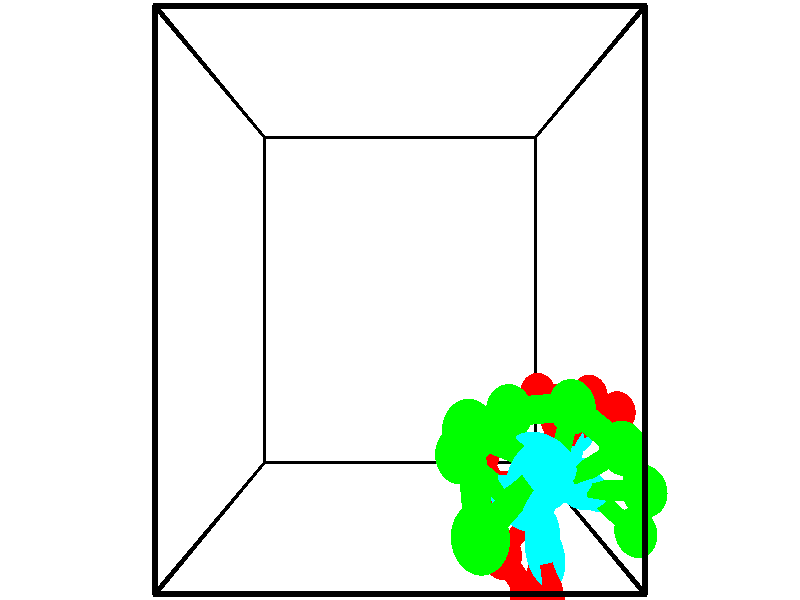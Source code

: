 // switches for output
#declare DRAW_BASES = 1; // possible values are 0, 1; only relevant for DNA ribbons
#declare DRAW_BASES_TYPE = 3; // possible values are 1, 2, 3; only relevant for DNA ribbons
#declare DRAW_FOG = 0; // set to 1 to enable fog

#include "colors.inc"

#include "transforms.inc"
background { rgb <1, 1, 1>}

#default {
   normal{
       ripples 0.25
       frequency 0.20
       turbulence 0.2
       lambda 5
   }
	finish {
		phong 0.1
		phong_size 40.
	}
}

// original window dimensions: 1024x640


// camera settings

camera {
	sky <-0, 1, 0>
	up <-0, 1, 0>
	right 1.6 * <1, 0, 0>
	location <2.5, 2.5, 11.1562>
	look_at <2.5, 2.5, 2.5>
	direction <0, 0, -8.6562>
	angle 67.0682
}


# declare cpy_camera_pos = <2.5, 2.5, 11.1562>;
# if (DRAW_FOG = 1)
fog {
	fog_type 2
	up vnormalize(cpy_camera_pos)
	color rgbt<1,1,1,0.3>
	distance 1e-5
	fog_alt 3e-3
	fog_offset 4
}
# end


// LIGHTS

# declare lum = 6;
global_settings {
	ambient_light rgb lum * <0.05, 0.05, 0.05>
	max_trace_level 15
}# declare cpy_direct_light_amount = 0.25;
light_source
{	1000 * <-1, -1, 1>,
	rgb lum * cpy_direct_light_amount
	parallel
}

light_source
{	1000 * <1, 1, -1>,
	rgb lum * cpy_direct_light_amount
	parallel
}

// strand 0

// nucleotide -1

// particle -1
sphere {
	<5.754529, 1.112614, 2.133977> 0.250000
	pigment { color rgbt <1,0,0,0> }
	no_shadow
}
cylinder {
	<5.413536, 0.913697, 2.069511>,  <5.208940, 0.794347, 2.030832>, 0.100000
	pigment { color rgbt <1,0,0,0> }
	no_shadow
}
cylinder {
	<5.413536, 0.913697, 2.069511>,  <5.754529, 1.112614, 2.133977>, 0.100000
	pigment { color rgbt <1,0,0,0> }
	no_shadow
}

// particle -1
sphere {
	<5.413536, 0.913697, 2.069511> 0.100000
	pigment { color rgbt <1,0,0,0> }
	no_shadow
}
sphere {
	0, 1
	scale<0.080000,0.200000,0.300000>
	matrix <-0.339059, 0.291333, 0.894519,
		-0.397884, 0.817206, -0.416968,
		-0.852483, -0.497291, -0.161164,
		5.157791, 0.764510, 2.021162>
	pigment { color rgbt <0,1,1,0> }
	no_shadow
}
cylinder {
	<5.228356, 1.350797, 2.465898>,  <5.754529, 1.112614, 2.133977>, 0.130000
	pigment { color rgbt <1,0,0,0> }
	no_shadow
}

// nucleotide -1

// particle -1
sphere {
	<5.228356, 1.350797, 2.465898> 0.250000
	pigment { color rgbt <1,0,0,0> }
	no_shadow
}
cylinder {
	<5.065376, 0.986128, 2.444588>,  <4.967588, 0.767327, 2.431802>, 0.100000
	pigment { color rgbt <1,0,0,0> }
	no_shadow
}
cylinder {
	<5.065376, 0.986128, 2.444588>,  <5.228356, 1.350797, 2.465898>, 0.100000
	pigment { color rgbt <1,0,0,0> }
	no_shadow
}

// particle -1
sphere {
	<5.065376, 0.986128, 2.444588> 0.100000
	pigment { color rgbt <1,0,0,0> }
	no_shadow
}
sphere {
	0, 1
	scale<0.080000,0.200000,0.300000>
	matrix <-0.459844, 0.154416, 0.874471,
		-0.789004, 0.380802, -0.482144,
		-0.407450, -0.911672, -0.053275,
		4.943141, 0.712626, 2.428605>
	pigment { color rgbt <0,1,1,0> }
	no_shadow
}
cylinder {
	<4.455798, 1.387202, 2.599066>,  <5.228356, 1.350797, 2.465898>, 0.130000
	pigment { color rgbt <1,0,0,0> }
	no_shadow
}

// nucleotide -1

// particle -1
sphere {
	<4.455798, 1.387202, 2.599066> 0.250000
	pigment { color rgbt <1,0,0,0> }
	no_shadow
}
cylinder {
	<4.596741, 1.024696, 2.692471>,  <4.681306, 0.807193, 2.748513>, 0.100000
	pigment { color rgbt <1,0,0,0> }
	no_shadow
}
cylinder {
	<4.596741, 1.024696, 2.692471>,  <4.455798, 1.387202, 2.599066>, 0.100000
	pigment { color rgbt <1,0,0,0> }
	no_shadow
}

// particle -1
sphere {
	<4.596741, 1.024696, 2.692471> 0.100000
	pigment { color rgbt <1,0,0,0> }
	no_shadow
}
sphere {
	0, 1
	scale<0.080000,0.200000,0.300000>
	matrix <-0.439048, 0.060278, 0.896439,
		-0.826487, -0.418390, -0.376654,
		0.352357, -0.906265, 0.233512,
		4.702448, 0.752817, 2.762524>
	pigment { color rgbt <0,1,1,0> }
	no_shadow
}
cylinder {
	<3.855219, 1.057271, 2.866087>,  <4.455798, 1.387202, 2.599066>, 0.130000
	pigment { color rgbt <1,0,0,0> }
	no_shadow
}

// nucleotide -1

// particle -1
sphere {
	<3.855219, 1.057271, 2.866087> 0.250000
	pigment { color rgbt <1,0,0,0> }
	no_shadow
}
cylinder {
	<4.185539, 0.873938, 2.997532>,  <4.383731, 0.763938, 3.076399>, 0.100000
	pigment { color rgbt <1,0,0,0> }
	no_shadow
}
cylinder {
	<4.185539, 0.873938, 2.997532>,  <3.855219, 1.057271, 2.866087>, 0.100000
	pigment { color rgbt <1,0,0,0> }
	no_shadow
}

// particle -1
sphere {
	<4.185539, 0.873938, 2.997532> 0.100000
	pigment { color rgbt <1,0,0,0> }
	no_shadow
}
sphere {
	0, 1
	scale<0.080000,0.200000,0.300000>
	matrix <-0.415413, -0.100261, 0.904091,
		-0.381428, -0.883107, -0.273193,
		0.825800, -0.458333, 0.328612,
		4.433279, 0.736438, 3.096115>
	pigment { color rgbt <0,1,1,0> }
	no_shadow
}
cylinder {
	<3.585670, 0.525921, 3.208930>,  <3.855219, 1.057271, 2.866087>, 0.130000
	pigment { color rgbt <1,0,0,0> }
	no_shadow
}

// nucleotide -1

// particle -1
sphere {
	<3.585670, 0.525921, 3.208930> 0.250000
	pigment { color rgbt <1,0,0,0> }
	no_shadow
}
cylinder {
	<3.948135, 0.555879, 3.375427>,  <4.165615, 0.573853, 3.475325>, 0.100000
	pigment { color rgbt <1,0,0,0> }
	no_shadow
}
cylinder {
	<3.948135, 0.555879, 3.375427>,  <3.585670, 0.525921, 3.208930>, 0.100000
	pigment { color rgbt <1,0,0,0> }
	no_shadow
}

// particle -1
sphere {
	<3.948135, 0.555879, 3.375427> 0.100000
	pigment { color rgbt <1,0,0,0> }
	no_shadow
}
sphere {
	0, 1
	scale<0.080000,0.200000,0.300000>
	matrix <-0.382411, -0.275259, 0.882040,
		0.180635, -0.958448, -0.220789,
		0.906164, 0.074895, 0.416242,
		4.219985, 0.578347, 3.500300>
	pigment { color rgbt <0,1,1,0> }
	no_shadow
}
cylinder {
	<3.782844, -0.174592, 3.544848>,  <3.585670, 0.525921, 3.208930>, 0.130000
	pigment { color rgbt <1,0,0,0> }
	no_shadow
}

// nucleotide -1

// particle -1
sphere {
	<3.782844, -0.174592, 3.544848> 0.250000
	pigment { color rgbt <1,0,0,0> }
	no_shadow
}
cylinder {
	<3.981895, 0.127281, 3.715878>,  <4.101326, 0.308405, 3.818495>, 0.100000
	pigment { color rgbt <1,0,0,0> }
	no_shadow
}
cylinder {
	<3.981895, 0.127281, 3.715878>,  <3.782844, -0.174592, 3.544848>, 0.100000
	pigment { color rgbt <1,0,0,0> }
	no_shadow
}

// particle -1
sphere {
	<3.981895, 0.127281, 3.715878> 0.100000
	pigment { color rgbt <1,0,0,0> }
	no_shadow
}
sphere {
	0, 1
	scale<0.080000,0.200000,0.300000>
	matrix <-0.460982, -0.187460, 0.867384,
		0.734753, -0.628738, 0.254610,
		0.497628, 0.754684, 0.427573,
		4.131184, 0.353686, 3.844150>
	pigment { color rgbt <0,1,1,0> }
	no_shadow
}
cylinder {
	<4.033868, -0.409913, 4.108552>,  <3.782844, -0.174592, 3.544848>, 0.130000
	pigment { color rgbt <1,0,0,0> }
	no_shadow
}

// nucleotide -1

// particle -1
sphere {
	<4.033868, -0.409913, 4.108552> 0.250000
	pigment { color rgbt <1,0,0,0> }
	no_shadow
}
cylinder {
	<4.083839, -0.024292, 4.202358>,  <4.113822, 0.207080, 4.258642>, 0.100000
	pigment { color rgbt <1,0,0,0> }
	no_shadow
}
cylinder {
	<4.083839, -0.024292, 4.202358>,  <4.033868, -0.409913, 4.108552>, 0.100000
	pigment { color rgbt <1,0,0,0> }
	no_shadow
}

// particle -1
sphere {
	<4.083839, -0.024292, 4.202358> 0.100000
	pigment { color rgbt <1,0,0,0> }
	no_shadow
}
sphere {
	0, 1
	scale<0.080000,0.200000,0.300000>
	matrix <-0.537983, -0.132782, 0.832432,
		0.833647, -0.230161, 0.502055,
		0.124929, 0.964051, 0.234516,
		4.121318, 0.264923, 4.272713>
	pigment { color rgbt <0,1,1,0> }
	no_shadow
}
cylinder {
	<4.218998, -0.421680, 4.798111>,  <4.033868, -0.409913, 4.108552>, 0.130000
	pigment { color rgbt <1,0,0,0> }
	no_shadow
}

// nucleotide -1

// particle -1
sphere {
	<4.218998, -0.421680, 4.798111> 0.250000
	pigment { color rgbt <1,0,0,0> }
	no_shadow
}
cylinder {
	<4.116028, -0.036126, 4.770805>,  <4.054246, 0.195206, 4.754422>, 0.100000
	pigment { color rgbt <1,0,0,0> }
	no_shadow
}
cylinder {
	<4.116028, -0.036126, 4.770805>,  <4.218998, -0.421680, 4.798111>, 0.100000
	pigment { color rgbt <1,0,0,0> }
	no_shadow
}

// particle -1
sphere {
	<4.116028, -0.036126, 4.770805> 0.100000
	pigment { color rgbt <1,0,0,0> }
	no_shadow
}
sphere {
	0, 1
	scale<0.080000,0.200000,0.300000>
	matrix <-0.265169, -0.002533, 0.964199,
		0.929203, 0.266311, 0.256244,
		-0.257425, 0.963884, -0.068264,
		4.038800, 0.253039, 4.750326>
	pigment { color rgbt <0,1,1,0> }
	no_shadow
}
// strand 1

// nucleotide -1

// particle -1
sphere {
	<3.184467, 0.807497, 6.006274> 0.250000
	pigment { color rgbt <0,1,0,0> }
	no_shadow
}
cylinder {
	<3.424911, 1.097546, 6.140656>,  <3.569178, 1.271575, 6.221284>, 0.100000
	pigment { color rgbt <0,1,0,0> }
	no_shadow
}
cylinder {
	<3.424911, 1.097546, 6.140656>,  <3.184467, 0.807497, 6.006274>, 0.100000
	pigment { color rgbt <0,1,0,0> }
	no_shadow
}

// particle -1
sphere {
	<3.424911, 1.097546, 6.140656> 0.100000
	pigment { color rgbt <0,1,0,0> }
	no_shadow
}
sphere {
	0, 1
	scale<0.080000,0.200000,0.300000>
	matrix <0.494720, -0.007491, -0.869020,
		-0.627628, 0.688581, -0.363235,
		0.601112, 0.725121, 0.335953,
		3.605245, 1.315082, 6.241441>
	pigment { color rgbt <0,1,1,0> }
	no_shadow
}
cylinder {
	<3.138970, 1.483063, 5.554036>,  <3.184467, 0.807497, 6.006274>, 0.130000
	pigment { color rgbt <0,1,0,0> }
	no_shadow
}

// nucleotide -1

// particle -1
sphere {
	<3.138970, 1.483063, 5.554036> 0.250000
	pigment { color rgbt <0,1,0,0> }
	no_shadow
}
cylinder {
	<3.484604, 1.396080, 5.735615>,  <3.691984, 1.343890, 5.844562>, 0.100000
	pigment { color rgbt <0,1,0,0> }
	no_shadow
}
cylinder {
	<3.484604, 1.396080, 5.735615>,  <3.138970, 1.483063, 5.554036>, 0.100000
	pigment { color rgbt <0,1,0,0> }
	no_shadow
}

// particle -1
sphere {
	<3.484604, 1.396080, 5.735615> 0.100000
	pigment { color rgbt <0,1,0,0> }
	no_shadow
}
sphere {
	0, 1
	scale<0.080000,0.200000,0.300000>
	matrix <0.482749, 0.102688, -0.869717,
		0.142511, 0.970653, 0.193709,
		0.864086, -0.217457, 0.453948,
		3.743829, 1.330843, 5.871799>
	pigment { color rgbt <0,1,1,0> }
	no_shadow
}
cylinder {
	<3.120493, 1.140830, 4.798280>,  <3.138970, 1.483063, 5.554036>, 0.130000
	pigment { color rgbt <0,1,0,0> }
	no_shadow
}

// nucleotide -1

// particle -1
sphere {
	<3.120493, 1.140830, 4.798280> 0.250000
	pigment { color rgbt <0,1,0,0> }
	no_shadow
}
cylinder {
	<3.429245, 0.943375, 4.958542>,  <3.614496, 0.824902, 5.054699>, 0.100000
	pigment { color rgbt <0,1,0,0> }
	no_shadow
}
cylinder {
	<3.429245, 0.943375, 4.958542>,  <3.120493, 1.140830, 4.798280>, 0.100000
	pigment { color rgbt <0,1,0,0> }
	no_shadow
}

// particle -1
sphere {
	<3.429245, 0.943375, 4.958542> 0.100000
	pigment { color rgbt <0,1,0,0> }
	no_shadow
}
sphere {
	0, 1
	scale<0.080000,0.200000,0.300000>
	matrix <0.527668, 0.145888, -0.836829,
		0.354640, 0.857344, 0.373084,
		0.771879, -0.493638, 0.400656,
		3.660809, 0.795283, 5.078739>
	pigment { color rgbt <0,1,1,0> }
	no_shadow
}
cylinder {
	<3.683425, 1.488421, 4.610878>,  <3.120493, 1.140830, 4.798280>, 0.130000
	pigment { color rgbt <0,1,0,0> }
	no_shadow
}

// nucleotide -1

// particle -1
sphere {
	<3.683425, 1.488421, 4.610878> 0.250000
	pigment { color rgbt <0,1,0,0> }
	no_shadow
}
cylinder {
	<3.807220, 1.114464, 4.680382>,  <3.881497, 0.890090, 4.722085>, 0.100000
	pigment { color rgbt <0,1,0,0> }
	no_shadow
}
cylinder {
	<3.807220, 1.114464, 4.680382>,  <3.683425, 1.488421, 4.610878>, 0.100000
	pigment { color rgbt <0,1,0,0> }
	no_shadow
}

// particle -1
sphere {
	<3.807220, 1.114464, 4.680382> 0.100000
	pigment { color rgbt <0,1,0,0> }
	no_shadow
}
sphere {
	0, 1
	scale<0.080000,0.200000,0.300000>
	matrix <0.601443, 0.050916, -0.797291,
		0.736535, 0.351259, 0.578043,
		0.309488, -0.934893, 0.173761,
		3.900067, 0.833996, 4.732510>
	pigment { color rgbt <0,1,1,0> }
	no_shadow
}
cylinder {
	<4.383610, 1.526084, 4.535697>,  <3.683425, 1.488421, 4.610878>, 0.130000
	pigment { color rgbt <0,1,0,0> }
	no_shadow
}

// nucleotide -1

// particle -1
sphere {
	<4.383610, 1.526084, 4.535697> 0.250000
	pigment { color rgbt <0,1,0,0> }
	no_shadow
}
cylinder {
	<4.288483, 1.141216, 4.482521>,  <4.231407, 0.910296, 4.450615>, 0.100000
	pigment { color rgbt <0,1,0,0> }
	no_shadow
}
cylinder {
	<4.288483, 1.141216, 4.482521>,  <4.383610, 1.526084, 4.535697>, 0.100000
	pigment { color rgbt <0,1,0,0> }
	no_shadow
}

// particle -1
sphere {
	<4.288483, 1.141216, 4.482521> 0.100000
	pigment { color rgbt <0,1,0,0> }
	no_shadow
}
sphere {
	0, 1
	scale<0.080000,0.200000,0.300000>
	matrix <0.621256, -0.045469, -0.782287,
		0.746648, -0.268631, 0.608567,
		-0.237817, -0.962169, -0.132939,
		4.217137, 0.852565, 4.442639>
	pigment { color rgbt <0,1,1,0> }
	no_shadow
}
cylinder {
	<4.964131, 1.133058, 4.474626>,  <4.383610, 1.526084, 4.535697>, 0.130000
	pigment { color rgbt <0,1,0,0> }
	no_shadow
}

// nucleotide -1

// particle -1
sphere {
	<4.964131, 1.133058, 4.474626> 0.250000
	pigment { color rgbt <0,1,0,0> }
	no_shadow
}
cylinder {
	<4.691711, 0.917015, 4.276855>,  <4.528259, 0.787390, 4.158194>, 0.100000
	pigment { color rgbt <0,1,0,0> }
	no_shadow
}
cylinder {
	<4.691711, 0.917015, 4.276855>,  <4.964131, 1.133058, 4.474626>, 0.100000
	pigment { color rgbt <0,1,0,0> }
	no_shadow
}

// particle -1
sphere {
	<4.691711, 0.917015, 4.276855> 0.100000
	pigment { color rgbt <0,1,0,0> }
	no_shadow
}
sphere {
	0, 1
	scale<0.080000,0.200000,0.300000>
	matrix <0.633994, -0.097112, -0.767216,
		0.366364, -0.835975, 0.408563,
		-0.681050, -0.540107, -0.494425,
		4.487396, 0.754983, 4.128528>
	pigment { color rgbt <0,1,1,0> }
	no_shadow
}
cylinder {
	<5.351475, 0.643669, 4.105895>,  <4.964131, 1.133058, 4.474626>, 0.130000
	pigment { color rgbt <0,1,0,0> }
	no_shadow
}

// nucleotide -1

// particle -1
sphere {
	<5.351475, 0.643669, 4.105895> 0.250000
	pigment { color rgbt <0,1,0,0> }
	no_shadow
}
cylinder {
	<5.008743, 0.594921, 3.905499>,  <4.803104, 0.565672, 3.785260>, 0.100000
	pigment { color rgbt <0,1,0,0> }
	no_shadow
}
cylinder {
	<5.008743, 0.594921, 3.905499>,  <5.351475, 0.643669, 4.105895>, 0.100000
	pigment { color rgbt <0,1,0,0> }
	no_shadow
}

// particle -1
sphere {
	<5.008743, 0.594921, 3.905499> 0.100000
	pigment { color rgbt <0,1,0,0> }
	no_shadow
}
sphere {
	0, 1
	scale<0.080000,0.200000,0.300000>
	matrix <0.513112, -0.106173, -0.851730,
		0.050610, -0.986851, 0.153506,
		-0.856828, -0.121872, -0.500991,
		4.751695, 0.558360, 3.755201>
	pigment { color rgbt <0,1,1,0> }
	no_shadow
}
cylinder {
	<5.435656, 0.086316, 3.633986>,  <5.351475, 0.643669, 4.105895>, 0.130000
	pigment { color rgbt <0,1,0,0> }
	no_shadow
}

// nucleotide -1

// particle -1
sphere {
	<5.435656, 0.086316, 3.633986> 0.250000
	pigment { color rgbt <0,1,0,0> }
	no_shadow
}
cylinder {
	<5.144623, 0.303471, 3.466225>,  <4.970003, 0.433763, 3.365567>, 0.100000
	pigment { color rgbt <0,1,0,0> }
	no_shadow
}
cylinder {
	<5.144623, 0.303471, 3.466225>,  <5.435656, 0.086316, 3.633986>, 0.100000
	pigment { color rgbt <0,1,0,0> }
	no_shadow
}

// particle -1
sphere {
	<5.144623, 0.303471, 3.466225> 0.100000
	pigment { color rgbt <0,1,0,0> }
	no_shadow
}
sphere {
	0, 1
	scale<0.080000,0.200000,0.300000>
	matrix <0.492909, -0.011518, -0.870005,
		-0.477144, -0.839727, -0.259213,
		-0.727581, 0.542886, -0.419405,
		4.926348, 0.466336, 3.340403>
	pigment { color rgbt <0,1,1,0> }
	no_shadow
}
// box output
cylinder {
	<0.000000, 0.000000, 0.000000>,  <5.000000, 0.000000, 0.000000>, 0.025000
	pigment { color rgbt <0,0,0,0> }
	no_shadow
}
cylinder {
	<0.000000, 0.000000, 0.000000>,  <0.000000, 5.000000, 0.000000>, 0.025000
	pigment { color rgbt <0,0,0,0> }
	no_shadow
}
cylinder {
	<0.000000, 0.000000, 0.000000>,  <0.000000, 0.000000, 5.000000>, 0.025000
	pigment { color rgbt <0,0,0,0> }
	no_shadow
}
cylinder {
	<5.000000, 5.000000, 5.000000>,  <0.000000, 5.000000, 5.000000>, 0.025000
	pigment { color rgbt <0,0,0,0> }
	no_shadow
}
cylinder {
	<5.000000, 5.000000, 5.000000>,  <5.000000, 0.000000, 5.000000>, 0.025000
	pigment { color rgbt <0,0,0,0> }
	no_shadow
}
cylinder {
	<5.000000, 5.000000, 5.000000>,  <5.000000, 5.000000, 0.000000>, 0.025000
	pigment { color rgbt <0,0,0,0> }
	no_shadow
}
cylinder {
	<0.000000, 0.000000, 5.000000>,  <0.000000, 5.000000, 5.000000>, 0.025000
	pigment { color rgbt <0,0,0,0> }
	no_shadow
}
cylinder {
	<0.000000, 0.000000, 5.000000>,  <5.000000, 0.000000, 5.000000>, 0.025000
	pigment { color rgbt <0,0,0,0> }
	no_shadow
}
cylinder {
	<5.000000, 5.000000, 0.000000>,  <0.000000, 5.000000, 0.000000>, 0.025000
	pigment { color rgbt <0,0,0,0> }
	no_shadow
}
cylinder {
	<5.000000, 5.000000, 0.000000>,  <5.000000, 0.000000, 0.000000>, 0.025000
	pigment { color rgbt <0,0,0,0> }
	no_shadow
}
cylinder {
	<5.000000, 0.000000, 5.000000>,  <5.000000, 0.000000, 0.000000>, 0.025000
	pigment { color rgbt <0,0,0,0> }
	no_shadow
}
cylinder {
	<0.000000, 5.000000, 0.000000>,  <0.000000, 5.000000, 5.000000>, 0.025000
	pigment { color rgbt <0,0,0,0> }
	no_shadow
}
// end of box output
